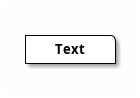{
  "sha1": "eywsh3jbzaienxus7avxk0ey1gih9c7",
  "insertion": {
    "when": "2024-06-01T09:03:05.286Z",
    "url": "https://github.com/plantuml/plantuml/issues/324",
    "user": "plantuml@gmail.com"
  }
}
@startditaa
+--------\
|  Text  |
+--------+
@endditaa

